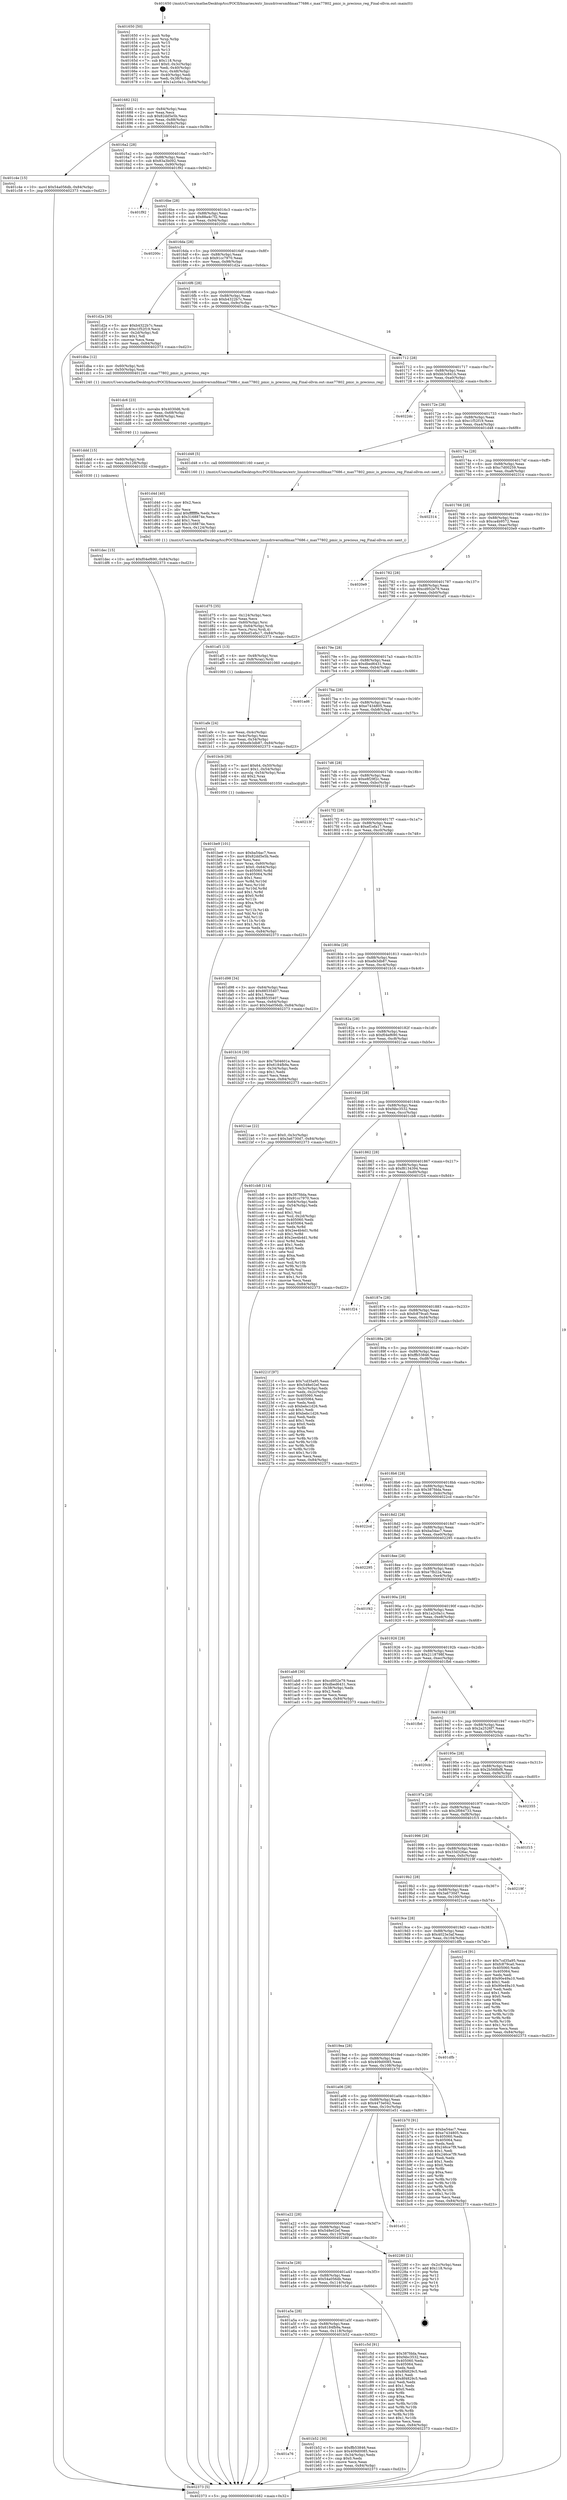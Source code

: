 digraph "0x401650" {
  label = "0x401650 (/mnt/c/Users/mathe/Desktop/tcc/POCII/binaries/extr_linuxdriversmfdmax77686.c_max77802_pmic_is_precious_reg_Final-ollvm.out::main(0))"
  labelloc = "t"
  node[shape=record]

  Entry [label="",width=0.3,height=0.3,shape=circle,fillcolor=black,style=filled]
  "0x401682" [label="{
     0x401682 [32]\l
     | [instrs]\l
     &nbsp;&nbsp;0x401682 \<+6\>: mov -0x84(%rbp),%eax\l
     &nbsp;&nbsp;0x401688 \<+2\>: mov %eax,%ecx\l
     &nbsp;&nbsp;0x40168a \<+6\>: sub $0x82dd5e5b,%ecx\l
     &nbsp;&nbsp;0x401690 \<+6\>: mov %eax,-0x88(%rbp)\l
     &nbsp;&nbsp;0x401696 \<+6\>: mov %ecx,-0x8c(%rbp)\l
     &nbsp;&nbsp;0x40169c \<+6\>: je 0000000000401c4e \<main+0x5fe\>\l
  }"]
  "0x401c4e" [label="{
     0x401c4e [15]\l
     | [instrs]\l
     &nbsp;&nbsp;0x401c4e \<+10\>: movl $0x54a056db,-0x84(%rbp)\l
     &nbsp;&nbsp;0x401c58 \<+5\>: jmp 0000000000402373 \<main+0xd23\>\l
  }"]
  "0x4016a2" [label="{
     0x4016a2 [28]\l
     | [instrs]\l
     &nbsp;&nbsp;0x4016a2 \<+5\>: jmp 00000000004016a7 \<main+0x57\>\l
     &nbsp;&nbsp;0x4016a7 \<+6\>: mov -0x88(%rbp),%eax\l
     &nbsp;&nbsp;0x4016ad \<+5\>: sub $0x83a3b092,%eax\l
     &nbsp;&nbsp;0x4016b2 \<+6\>: mov %eax,-0x90(%rbp)\l
     &nbsp;&nbsp;0x4016b8 \<+6\>: je 0000000000401f92 \<main+0x942\>\l
  }"]
  Exit [label="",width=0.3,height=0.3,shape=circle,fillcolor=black,style=filled,peripheries=2]
  "0x401f92" [label="{
     0x401f92\l
  }", style=dashed]
  "0x4016be" [label="{
     0x4016be [28]\l
     | [instrs]\l
     &nbsp;&nbsp;0x4016be \<+5\>: jmp 00000000004016c3 \<main+0x73\>\l
     &nbsp;&nbsp;0x4016c3 \<+6\>: mov -0x88(%rbp),%eax\l
     &nbsp;&nbsp;0x4016c9 \<+5\>: sub $0x88a4c7f2,%eax\l
     &nbsp;&nbsp;0x4016ce \<+6\>: mov %eax,-0x94(%rbp)\l
     &nbsp;&nbsp;0x4016d4 \<+6\>: je 000000000040200c \<main+0x9bc\>\l
  }"]
  "0x401dec" [label="{
     0x401dec [15]\l
     | [instrs]\l
     &nbsp;&nbsp;0x401dec \<+10\>: movl $0xf04ef690,-0x84(%rbp)\l
     &nbsp;&nbsp;0x401df6 \<+5\>: jmp 0000000000402373 \<main+0xd23\>\l
  }"]
  "0x40200c" [label="{
     0x40200c\l
  }", style=dashed]
  "0x4016da" [label="{
     0x4016da [28]\l
     | [instrs]\l
     &nbsp;&nbsp;0x4016da \<+5\>: jmp 00000000004016df \<main+0x8f\>\l
     &nbsp;&nbsp;0x4016df \<+6\>: mov -0x88(%rbp),%eax\l
     &nbsp;&nbsp;0x4016e5 \<+5\>: sub $0x91cc7970,%eax\l
     &nbsp;&nbsp;0x4016ea \<+6\>: mov %eax,-0x98(%rbp)\l
     &nbsp;&nbsp;0x4016f0 \<+6\>: je 0000000000401d2a \<main+0x6da\>\l
  }"]
  "0x401ddd" [label="{
     0x401ddd [15]\l
     | [instrs]\l
     &nbsp;&nbsp;0x401ddd \<+4\>: mov -0x60(%rbp),%rdi\l
     &nbsp;&nbsp;0x401de1 \<+6\>: mov %eax,-0x128(%rbp)\l
     &nbsp;&nbsp;0x401de7 \<+5\>: call 0000000000401030 \<free@plt\>\l
     | [calls]\l
     &nbsp;&nbsp;0x401030 \{1\} (unknown)\l
  }"]
  "0x401d2a" [label="{
     0x401d2a [30]\l
     | [instrs]\l
     &nbsp;&nbsp;0x401d2a \<+5\>: mov $0xb4322b7c,%eax\l
     &nbsp;&nbsp;0x401d2f \<+5\>: mov $0xc1f52f19,%ecx\l
     &nbsp;&nbsp;0x401d34 \<+3\>: mov -0x2d(%rbp),%dl\l
     &nbsp;&nbsp;0x401d37 \<+3\>: test $0x1,%dl\l
     &nbsp;&nbsp;0x401d3a \<+3\>: cmovne %ecx,%eax\l
     &nbsp;&nbsp;0x401d3d \<+6\>: mov %eax,-0x84(%rbp)\l
     &nbsp;&nbsp;0x401d43 \<+5\>: jmp 0000000000402373 \<main+0xd23\>\l
  }"]
  "0x4016f6" [label="{
     0x4016f6 [28]\l
     | [instrs]\l
     &nbsp;&nbsp;0x4016f6 \<+5\>: jmp 00000000004016fb \<main+0xab\>\l
     &nbsp;&nbsp;0x4016fb \<+6\>: mov -0x88(%rbp),%eax\l
     &nbsp;&nbsp;0x401701 \<+5\>: sub $0xb4322b7c,%eax\l
     &nbsp;&nbsp;0x401706 \<+6\>: mov %eax,-0x9c(%rbp)\l
     &nbsp;&nbsp;0x40170c \<+6\>: je 0000000000401dba \<main+0x76a\>\l
  }"]
  "0x401dc6" [label="{
     0x401dc6 [23]\l
     | [instrs]\l
     &nbsp;&nbsp;0x401dc6 \<+10\>: movabs $0x4030d6,%rdi\l
     &nbsp;&nbsp;0x401dd0 \<+3\>: mov %eax,-0x68(%rbp)\l
     &nbsp;&nbsp;0x401dd3 \<+3\>: mov -0x68(%rbp),%esi\l
     &nbsp;&nbsp;0x401dd6 \<+2\>: mov $0x0,%al\l
     &nbsp;&nbsp;0x401dd8 \<+5\>: call 0000000000401040 \<printf@plt\>\l
     | [calls]\l
     &nbsp;&nbsp;0x401040 \{1\} (unknown)\l
  }"]
  "0x401dba" [label="{
     0x401dba [12]\l
     | [instrs]\l
     &nbsp;&nbsp;0x401dba \<+4\>: mov -0x60(%rbp),%rdi\l
     &nbsp;&nbsp;0x401dbe \<+3\>: mov -0x50(%rbp),%esi\l
     &nbsp;&nbsp;0x401dc1 \<+5\>: call 0000000000401240 \<max77802_pmic_is_precious_reg\>\l
     | [calls]\l
     &nbsp;&nbsp;0x401240 \{1\} (/mnt/c/Users/mathe/Desktop/tcc/POCII/binaries/extr_linuxdriversmfdmax77686.c_max77802_pmic_is_precious_reg_Final-ollvm.out::max77802_pmic_is_precious_reg)\l
  }"]
  "0x401712" [label="{
     0x401712 [28]\l
     | [instrs]\l
     &nbsp;&nbsp;0x401712 \<+5\>: jmp 0000000000401717 \<main+0xc7\>\l
     &nbsp;&nbsp;0x401717 \<+6\>: mov -0x88(%rbp),%eax\l
     &nbsp;&nbsp;0x40171d \<+5\>: sub $0xbb3c841b,%eax\l
     &nbsp;&nbsp;0x401722 \<+6\>: mov %eax,-0xa0(%rbp)\l
     &nbsp;&nbsp;0x401728 \<+6\>: je 00000000004022dc \<main+0xc8c\>\l
  }"]
  "0x401d75" [label="{
     0x401d75 [35]\l
     | [instrs]\l
     &nbsp;&nbsp;0x401d75 \<+6\>: mov -0x124(%rbp),%ecx\l
     &nbsp;&nbsp;0x401d7b \<+3\>: imul %eax,%ecx\l
     &nbsp;&nbsp;0x401d7e \<+4\>: mov -0x60(%rbp),%rsi\l
     &nbsp;&nbsp;0x401d82 \<+4\>: movslq -0x64(%rbp),%rdi\l
     &nbsp;&nbsp;0x401d86 \<+3\>: mov %ecx,(%rsi,%rdi,4)\l
     &nbsp;&nbsp;0x401d89 \<+10\>: movl $0xef1efa17,-0x84(%rbp)\l
     &nbsp;&nbsp;0x401d93 \<+5\>: jmp 0000000000402373 \<main+0xd23\>\l
  }"]
  "0x4022dc" [label="{
     0x4022dc\l
  }", style=dashed]
  "0x40172e" [label="{
     0x40172e [28]\l
     | [instrs]\l
     &nbsp;&nbsp;0x40172e \<+5\>: jmp 0000000000401733 \<main+0xe3\>\l
     &nbsp;&nbsp;0x401733 \<+6\>: mov -0x88(%rbp),%eax\l
     &nbsp;&nbsp;0x401739 \<+5\>: sub $0xc1f52f19,%eax\l
     &nbsp;&nbsp;0x40173e \<+6\>: mov %eax,-0xa4(%rbp)\l
     &nbsp;&nbsp;0x401744 \<+6\>: je 0000000000401d48 \<main+0x6f8\>\l
  }"]
  "0x401d4d" [label="{
     0x401d4d [40]\l
     | [instrs]\l
     &nbsp;&nbsp;0x401d4d \<+5\>: mov $0x2,%ecx\l
     &nbsp;&nbsp;0x401d52 \<+1\>: cltd\l
     &nbsp;&nbsp;0x401d53 \<+2\>: idiv %ecx\l
     &nbsp;&nbsp;0x401d55 \<+6\>: imul $0xfffffffe,%edx,%ecx\l
     &nbsp;&nbsp;0x401d5b \<+6\>: sub $0x3168874e,%ecx\l
     &nbsp;&nbsp;0x401d61 \<+3\>: add $0x1,%ecx\l
     &nbsp;&nbsp;0x401d64 \<+6\>: add $0x3168874e,%ecx\l
     &nbsp;&nbsp;0x401d6a \<+6\>: mov %ecx,-0x124(%rbp)\l
     &nbsp;&nbsp;0x401d70 \<+5\>: call 0000000000401160 \<next_i\>\l
     | [calls]\l
     &nbsp;&nbsp;0x401160 \{1\} (/mnt/c/Users/mathe/Desktop/tcc/POCII/binaries/extr_linuxdriversmfdmax77686.c_max77802_pmic_is_precious_reg_Final-ollvm.out::next_i)\l
  }"]
  "0x401d48" [label="{
     0x401d48 [5]\l
     | [instrs]\l
     &nbsp;&nbsp;0x401d48 \<+5\>: call 0000000000401160 \<next_i\>\l
     | [calls]\l
     &nbsp;&nbsp;0x401160 \{1\} (/mnt/c/Users/mathe/Desktop/tcc/POCII/binaries/extr_linuxdriversmfdmax77686.c_max77802_pmic_is_precious_reg_Final-ollvm.out::next_i)\l
  }"]
  "0x40174a" [label="{
     0x40174a [28]\l
     | [instrs]\l
     &nbsp;&nbsp;0x40174a \<+5\>: jmp 000000000040174f \<main+0xff\>\l
     &nbsp;&nbsp;0x40174f \<+6\>: mov -0x88(%rbp),%eax\l
     &nbsp;&nbsp;0x401755 \<+5\>: sub $0xc7d00259,%eax\l
     &nbsp;&nbsp;0x40175a \<+6\>: mov %eax,-0xa8(%rbp)\l
     &nbsp;&nbsp;0x401760 \<+6\>: je 0000000000402314 \<main+0xcc4\>\l
  }"]
  "0x401be9" [label="{
     0x401be9 [101]\l
     | [instrs]\l
     &nbsp;&nbsp;0x401be9 \<+5\>: mov $0xba54ac7,%ecx\l
     &nbsp;&nbsp;0x401bee \<+5\>: mov $0x82dd5e5b,%edx\l
     &nbsp;&nbsp;0x401bf3 \<+2\>: xor %esi,%esi\l
     &nbsp;&nbsp;0x401bf5 \<+4\>: mov %rax,-0x60(%rbp)\l
     &nbsp;&nbsp;0x401bf9 \<+7\>: movl $0x0,-0x64(%rbp)\l
     &nbsp;&nbsp;0x401c00 \<+8\>: mov 0x405060,%r8d\l
     &nbsp;&nbsp;0x401c08 \<+8\>: mov 0x405064,%r9d\l
     &nbsp;&nbsp;0x401c10 \<+3\>: sub $0x1,%esi\l
     &nbsp;&nbsp;0x401c13 \<+3\>: mov %r8d,%r10d\l
     &nbsp;&nbsp;0x401c16 \<+3\>: add %esi,%r10d\l
     &nbsp;&nbsp;0x401c19 \<+4\>: imul %r10d,%r8d\l
     &nbsp;&nbsp;0x401c1d \<+4\>: and $0x1,%r8d\l
     &nbsp;&nbsp;0x401c21 \<+4\>: cmp $0x0,%r8d\l
     &nbsp;&nbsp;0x401c25 \<+4\>: sete %r11b\l
     &nbsp;&nbsp;0x401c29 \<+4\>: cmp $0xa,%r9d\l
     &nbsp;&nbsp;0x401c2d \<+3\>: setl %bl\l
     &nbsp;&nbsp;0x401c30 \<+3\>: mov %r11b,%r14b\l
     &nbsp;&nbsp;0x401c33 \<+3\>: and %bl,%r14b\l
     &nbsp;&nbsp;0x401c36 \<+3\>: xor %bl,%r11b\l
     &nbsp;&nbsp;0x401c39 \<+3\>: or %r11b,%r14b\l
     &nbsp;&nbsp;0x401c3c \<+4\>: test $0x1,%r14b\l
     &nbsp;&nbsp;0x401c40 \<+3\>: cmovne %edx,%ecx\l
     &nbsp;&nbsp;0x401c43 \<+6\>: mov %ecx,-0x84(%rbp)\l
     &nbsp;&nbsp;0x401c49 \<+5\>: jmp 0000000000402373 \<main+0xd23\>\l
  }"]
  "0x402314" [label="{
     0x402314\l
  }", style=dashed]
  "0x401766" [label="{
     0x401766 [28]\l
     | [instrs]\l
     &nbsp;&nbsp;0x401766 \<+5\>: jmp 000000000040176b \<main+0x11b\>\l
     &nbsp;&nbsp;0x40176b \<+6\>: mov -0x88(%rbp),%eax\l
     &nbsp;&nbsp;0x401771 \<+5\>: sub $0xca4b9572,%eax\l
     &nbsp;&nbsp;0x401776 \<+6\>: mov %eax,-0xac(%rbp)\l
     &nbsp;&nbsp;0x40177c \<+6\>: je 00000000004020e9 \<main+0xa99\>\l
  }"]
  "0x401a76" [label="{
     0x401a76\l
  }", style=dashed]
  "0x4020e9" [label="{
     0x4020e9\l
  }", style=dashed]
  "0x401782" [label="{
     0x401782 [28]\l
     | [instrs]\l
     &nbsp;&nbsp;0x401782 \<+5\>: jmp 0000000000401787 \<main+0x137\>\l
     &nbsp;&nbsp;0x401787 \<+6\>: mov -0x88(%rbp),%eax\l
     &nbsp;&nbsp;0x40178d \<+5\>: sub $0xcd952e79,%eax\l
     &nbsp;&nbsp;0x401792 \<+6\>: mov %eax,-0xb0(%rbp)\l
     &nbsp;&nbsp;0x401798 \<+6\>: je 0000000000401af1 \<main+0x4a1\>\l
  }"]
  "0x401b52" [label="{
     0x401b52 [30]\l
     | [instrs]\l
     &nbsp;&nbsp;0x401b52 \<+5\>: mov $0xffb53846,%eax\l
     &nbsp;&nbsp;0x401b57 \<+5\>: mov $0x409d0085,%ecx\l
     &nbsp;&nbsp;0x401b5c \<+3\>: mov -0x34(%rbp),%edx\l
     &nbsp;&nbsp;0x401b5f \<+3\>: cmp $0x0,%edx\l
     &nbsp;&nbsp;0x401b62 \<+3\>: cmove %ecx,%eax\l
     &nbsp;&nbsp;0x401b65 \<+6\>: mov %eax,-0x84(%rbp)\l
     &nbsp;&nbsp;0x401b6b \<+5\>: jmp 0000000000402373 \<main+0xd23\>\l
  }"]
  "0x401af1" [label="{
     0x401af1 [13]\l
     | [instrs]\l
     &nbsp;&nbsp;0x401af1 \<+4\>: mov -0x48(%rbp),%rax\l
     &nbsp;&nbsp;0x401af5 \<+4\>: mov 0x8(%rax),%rdi\l
     &nbsp;&nbsp;0x401af9 \<+5\>: call 0000000000401060 \<atoi@plt\>\l
     | [calls]\l
     &nbsp;&nbsp;0x401060 \{1\} (unknown)\l
  }"]
  "0x40179e" [label="{
     0x40179e [28]\l
     | [instrs]\l
     &nbsp;&nbsp;0x40179e \<+5\>: jmp 00000000004017a3 \<main+0x153\>\l
     &nbsp;&nbsp;0x4017a3 \<+6\>: mov -0x88(%rbp),%eax\l
     &nbsp;&nbsp;0x4017a9 \<+5\>: sub $0xdbed6431,%eax\l
     &nbsp;&nbsp;0x4017ae \<+6\>: mov %eax,-0xb4(%rbp)\l
     &nbsp;&nbsp;0x4017b4 \<+6\>: je 0000000000401ad6 \<main+0x486\>\l
  }"]
  "0x401a5a" [label="{
     0x401a5a [28]\l
     | [instrs]\l
     &nbsp;&nbsp;0x401a5a \<+5\>: jmp 0000000000401a5f \<main+0x40f\>\l
     &nbsp;&nbsp;0x401a5f \<+6\>: mov -0x88(%rbp),%eax\l
     &nbsp;&nbsp;0x401a65 \<+5\>: sub $0x6184fb9a,%eax\l
     &nbsp;&nbsp;0x401a6a \<+6\>: mov %eax,-0x118(%rbp)\l
     &nbsp;&nbsp;0x401a70 \<+6\>: je 0000000000401b52 \<main+0x502\>\l
  }"]
  "0x401ad6" [label="{
     0x401ad6\l
  }", style=dashed]
  "0x4017ba" [label="{
     0x4017ba [28]\l
     | [instrs]\l
     &nbsp;&nbsp;0x4017ba \<+5\>: jmp 00000000004017bf \<main+0x16f\>\l
     &nbsp;&nbsp;0x4017bf \<+6\>: mov -0x88(%rbp),%eax\l
     &nbsp;&nbsp;0x4017c5 \<+5\>: sub $0xe7434805,%eax\l
     &nbsp;&nbsp;0x4017ca \<+6\>: mov %eax,-0xb8(%rbp)\l
     &nbsp;&nbsp;0x4017d0 \<+6\>: je 0000000000401bcb \<main+0x57b\>\l
  }"]
  "0x401c5d" [label="{
     0x401c5d [91]\l
     | [instrs]\l
     &nbsp;&nbsp;0x401c5d \<+5\>: mov $0x387fdda,%eax\l
     &nbsp;&nbsp;0x401c62 \<+5\>: mov $0xf4bc3532,%ecx\l
     &nbsp;&nbsp;0x401c67 \<+7\>: mov 0x405060,%edx\l
     &nbsp;&nbsp;0x401c6e \<+7\>: mov 0x405064,%esi\l
     &nbsp;&nbsp;0x401c75 \<+2\>: mov %edx,%edi\l
     &nbsp;&nbsp;0x401c77 \<+6\>: sub $0x8f4829c5,%edi\l
     &nbsp;&nbsp;0x401c7d \<+3\>: sub $0x1,%edi\l
     &nbsp;&nbsp;0x401c80 \<+6\>: add $0x8f4829c5,%edi\l
     &nbsp;&nbsp;0x401c86 \<+3\>: imul %edi,%edx\l
     &nbsp;&nbsp;0x401c89 \<+3\>: and $0x1,%edx\l
     &nbsp;&nbsp;0x401c8c \<+3\>: cmp $0x0,%edx\l
     &nbsp;&nbsp;0x401c8f \<+4\>: sete %r8b\l
     &nbsp;&nbsp;0x401c93 \<+3\>: cmp $0xa,%esi\l
     &nbsp;&nbsp;0x401c96 \<+4\>: setl %r9b\l
     &nbsp;&nbsp;0x401c9a \<+3\>: mov %r8b,%r10b\l
     &nbsp;&nbsp;0x401c9d \<+3\>: and %r9b,%r10b\l
     &nbsp;&nbsp;0x401ca0 \<+3\>: xor %r9b,%r8b\l
     &nbsp;&nbsp;0x401ca3 \<+3\>: or %r8b,%r10b\l
     &nbsp;&nbsp;0x401ca6 \<+4\>: test $0x1,%r10b\l
     &nbsp;&nbsp;0x401caa \<+3\>: cmovne %ecx,%eax\l
     &nbsp;&nbsp;0x401cad \<+6\>: mov %eax,-0x84(%rbp)\l
     &nbsp;&nbsp;0x401cb3 \<+5\>: jmp 0000000000402373 \<main+0xd23\>\l
  }"]
  "0x401bcb" [label="{
     0x401bcb [30]\l
     | [instrs]\l
     &nbsp;&nbsp;0x401bcb \<+7\>: movl $0x64,-0x50(%rbp)\l
     &nbsp;&nbsp;0x401bd2 \<+7\>: movl $0x1,-0x54(%rbp)\l
     &nbsp;&nbsp;0x401bd9 \<+4\>: movslq -0x54(%rbp),%rax\l
     &nbsp;&nbsp;0x401bdd \<+4\>: shl $0x2,%rax\l
     &nbsp;&nbsp;0x401be1 \<+3\>: mov %rax,%rdi\l
     &nbsp;&nbsp;0x401be4 \<+5\>: call 0000000000401050 \<malloc@plt\>\l
     | [calls]\l
     &nbsp;&nbsp;0x401050 \{1\} (unknown)\l
  }"]
  "0x4017d6" [label="{
     0x4017d6 [28]\l
     | [instrs]\l
     &nbsp;&nbsp;0x4017d6 \<+5\>: jmp 00000000004017db \<main+0x18b\>\l
     &nbsp;&nbsp;0x4017db \<+6\>: mov -0x88(%rbp),%eax\l
     &nbsp;&nbsp;0x4017e1 \<+5\>: sub $0xe8f29f2c,%eax\l
     &nbsp;&nbsp;0x4017e6 \<+6\>: mov %eax,-0xbc(%rbp)\l
     &nbsp;&nbsp;0x4017ec \<+6\>: je 000000000040213f \<main+0xaef\>\l
  }"]
  "0x401a3e" [label="{
     0x401a3e [28]\l
     | [instrs]\l
     &nbsp;&nbsp;0x401a3e \<+5\>: jmp 0000000000401a43 \<main+0x3f3\>\l
     &nbsp;&nbsp;0x401a43 \<+6\>: mov -0x88(%rbp),%eax\l
     &nbsp;&nbsp;0x401a49 \<+5\>: sub $0x54a056db,%eax\l
     &nbsp;&nbsp;0x401a4e \<+6\>: mov %eax,-0x114(%rbp)\l
     &nbsp;&nbsp;0x401a54 \<+6\>: je 0000000000401c5d \<main+0x60d\>\l
  }"]
  "0x40213f" [label="{
     0x40213f\l
  }", style=dashed]
  "0x4017f2" [label="{
     0x4017f2 [28]\l
     | [instrs]\l
     &nbsp;&nbsp;0x4017f2 \<+5\>: jmp 00000000004017f7 \<main+0x1a7\>\l
     &nbsp;&nbsp;0x4017f7 \<+6\>: mov -0x88(%rbp),%eax\l
     &nbsp;&nbsp;0x4017fd \<+5\>: sub $0xef1efa17,%eax\l
     &nbsp;&nbsp;0x401802 \<+6\>: mov %eax,-0xc0(%rbp)\l
     &nbsp;&nbsp;0x401808 \<+6\>: je 0000000000401d98 \<main+0x748\>\l
  }"]
  "0x402280" [label="{
     0x402280 [21]\l
     | [instrs]\l
     &nbsp;&nbsp;0x402280 \<+3\>: mov -0x2c(%rbp),%eax\l
     &nbsp;&nbsp;0x402283 \<+7\>: add $0x118,%rsp\l
     &nbsp;&nbsp;0x40228a \<+1\>: pop %rbx\l
     &nbsp;&nbsp;0x40228b \<+2\>: pop %r12\l
     &nbsp;&nbsp;0x40228d \<+2\>: pop %r13\l
     &nbsp;&nbsp;0x40228f \<+2\>: pop %r14\l
     &nbsp;&nbsp;0x402291 \<+2\>: pop %r15\l
     &nbsp;&nbsp;0x402293 \<+1\>: pop %rbp\l
     &nbsp;&nbsp;0x402294 \<+1\>: ret\l
  }"]
  "0x401d98" [label="{
     0x401d98 [34]\l
     | [instrs]\l
     &nbsp;&nbsp;0x401d98 \<+3\>: mov -0x64(%rbp),%eax\l
     &nbsp;&nbsp;0x401d9b \<+5\>: add $0x88535407,%eax\l
     &nbsp;&nbsp;0x401da0 \<+3\>: add $0x1,%eax\l
     &nbsp;&nbsp;0x401da3 \<+5\>: sub $0x88535407,%eax\l
     &nbsp;&nbsp;0x401da8 \<+3\>: mov %eax,-0x64(%rbp)\l
     &nbsp;&nbsp;0x401dab \<+10\>: movl $0x54a056db,-0x84(%rbp)\l
     &nbsp;&nbsp;0x401db5 \<+5\>: jmp 0000000000402373 \<main+0xd23\>\l
  }"]
  "0x40180e" [label="{
     0x40180e [28]\l
     | [instrs]\l
     &nbsp;&nbsp;0x40180e \<+5\>: jmp 0000000000401813 \<main+0x1c3\>\l
     &nbsp;&nbsp;0x401813 \<+6\>: mov -0x88(%rbp),%eax\l
     &nbsp;&nbsp;0x401819 \<+5\>: sub $0xefe3db87,%eax\l
     &nbsp;&nbsp;0x40181e \<+6\>: mov %eax,-0xc4(%rbp)\l
     &nbsp;&nbsp;0x401824 \<+6\>: je 0000000000401b16 \<main+0x4c6\>\l
  }"]
  "0x401a22" [label="{
     0x401a22 [28]\l
     | [instrs]\l
     &nbsp;&nbsp;0x401a22 \<+5\>: jmp 0000000000401a27 \<main+0x3d7\>\l
     &nbsp;&nbsp;0x401a27 \<+6\>: mov -0x88(%rbp),%eax\l
     &nbsp;&nbsp;0x401a2d \<+5\>: sub $0x548e02ef,%eax\l
     &nbsp;&nbsp;0x401a32 \<+6\>: mov %eax,-0x110(%rbp)\l
     &nbsp;&nbsp;0x401a38 \<+6\>: je 0000000000402280 \<main+0xc30\>\l
  }"]
  "0x401b16" [label="{
     0x401b16 [30]\l
     | [instrs]\l
     &nbsp;&nbsp;0x401b16 \<+5\>: mov $0x7b04601e,%eax\l
     &nbsp;&nbsp;0x401b1b \<+5\>: mov $0x6184fb9a,%ecx\l
     &nbsp;&nbsp;0x401b20 \<+3\>: mov -0x34(%rbp),%edx\l
     &nbsp;&nbsp;0x401b23 \<+3\>: cmp $0x1,%edx\l
     &nbsp;&nbsp;0x401b26 \<+3\>: cmovl %ecx,%eax\l
     &nbsp;&nbsp;0x401b29 \<+6\>: mov %eax,-0x84(%rbp)\l
     &nbsp;&nbsp;0x401b2f \<+5\>: jmp 0000000000402373 \<main+0xd23\>\l
  }"]
  "0x40182a" [label="{
     0x40182a [28]\l
     | [instrs]\l
     &nbsp;&nbsp;0x40182a \<+5\>: jmp 000000000040182f \<main+0x1df\>\l
     &nbsp;&nbsp;0x40182f \<+6\>: mov -0x88(%rbp),%eax\l
     &nbsp;&nbsp;0x401835 \<+5\>: sub $0xf04ef690,%eax\l
     &nbsp;&nbsp;0x40183a \<+6\>: mov %eax,-0xc8(%rbp)\l
     &nbsp;&nbsp;0x401840 \<+6\>: je 00000000004021ae \<main+0xb5e\>\l
  }"]
  "0x401e51" [label="{
     0x401e51\l
  }", style=dashed]
  "0x4021ae" [label="{
     0x4021ae [22]\l
     | [instrs]\l
     &nbsp;&nbsp;0x4021ae \<+7\>: movl $0x0,-0x3c(%rbp)\l
     &nbsp;&nbsp;0x4021b5 \<+10\>: movl $0x3a6730d7,-0x84(%rbp)\l
     &nbsp;&nbsp;0x4021bf \<+5\>: jmp 0000000000402373 \<main+0xd23\>\l
  }"]
  "0x401846" [label="{
     0x401846 [28]\l
     | [instrs]\l
     &nbsp;&nbsp;0x401846 \<+5\>: jmp 000000000040184b \<main+0x1fb\>\l
     &nbsp;&nbsp;0x40184b \<+6\>: mov -0x88(%rbp),%eax\l
     &nbsp;&nbsp;0x401851 \<+5\>: sub $0xf4bc3532,%eax\l
     &nbsp;&nbsp;0x401856 \<+6\>: mov %eax,-0xcc(%rbp)\l
     &nbsp;&nbsp;0x40185c \<+6\>: je 0000000000401cb8 \<main+0x668\>\l
  }"]
  "0x401a06" [label="{
     0x401a06 [28]\l
     | [instrs]\l
     &nbsp;&nbsp;0x401a06 \<+5\>: jmp 0000000000401a0b \<main+0x3bb\>\l
     &nbsp;&nbsp;0x401a0b \<+6\>: mov -0x88(%rbp),%eax\l
     &nbsp;&nbsp;0x401a11 \<+5\>: sub $0x4473e042,%eax\l
     &nbsp;&nbsp;0x401a16 \<+6\>: mov %eax,-0x10c(%rbp)\l
     &nbsp;&nbsp;0x401a1c \<+6\>: je 0000000000401e51 \<main+0x801\>\l
  }"]
  "0x401cb8" [label="{
     0x401cb8 [114]\l
     | [instrs]\l
     &nbsp;&nbsp;0x401cb8 \<+5\>: mov $0x387fdda,%eax\l
     &nbsp;&nbsp;0x401cbd \<+5\>: mov $0x91cc7970,%ecx\l
     &nbsp;&nbsp;0x401cc2 \<+3\>: mov -0x64(%rbp),%edx\l
     &nbsp;&nbsp;0x401cc5 \<+3\>: cmp -0x54(%rbp),%edx\l
     &nbsp;&nbsp;0x401cc8 \<+4\>: setl %sil\l
     &nbsp;&nbsp;0x401ccc \<+4\>: and $0x1,%sil\l
     &nbsp;&nbsp;0x401cd0 \<+4\>: mov %sil,-0x2d(%rbp)\l
     &nbsp;&nbsp;0x401cd4 \<+7\>: mov 0x405060,%edx\l
     &nbsp;&nbsp;0x401cdb \<+7\>: mov 0x405064,%edi\l
     &nbsp;&nbsp;0x401ce2 \<+3\>: mov %edx,%r8d\l
     &nbsp;&nbsp;0x401ce5 \<+7\>: sub $0x2ee4b4d1,%r8d\l
     &nbsp;&nbsp;0x401cec \<+4\>: sub $0x1,%r8d\l
     &nbsp;&nbsp;0x401cf0 \<+7\>: add $0x2ee4b4d1,%r8d\l
     &nbsp;&nbsp;0x401cf7 \<+4\>: imul %r8d,%edx\l
     &nbsp;&nbsp;0x401cfb \<+3\>: and $0x1,%edx\l
     &nbsp;&nbsp;0x401cfe \<+3\>: cmp $0x0,%edx\l
     &nbsp;&nbsp;0x401d01 \<+4\>: sete %sil\l
     &nbsp;&nbsp;0x401d05 \<+3\>: cmp $0xa,%edi\l
     &nbsp;&nbsp;0x401d08 \<+4\>: setl %r9b\l
     &nbsp;&nbsp;0x401d0c \<+3\>: mov %sil,%r10b\l
     &nbsp;&nbsp;0x401d0f \<+3\>: and %r9b,%r10b\l
     &nbsp;&nbsp;0x401d12 \<+3\>: xor %r9b,%sil\l
     &nbsp;&nbsp;0x401d15 \<+3\>: or %sil,%r10b\l
     &nbsp;&nbsp;0x401d18 \<+4\>: test $0x1,%r10b\l
     &nbsp;&nbsp;0x401d1c \<+3\>: cmovne %ecx,%eax\l
     &nbsp;&nbsp;0x401d1f \<+6\>: mov %eax,-0x84(%rbp)\l
     &nbsp;&nbsp;0x401d25 \<+5\>: jmp 0000000000402373 \<main+0xd23\>\l
  }"]
  "0x401862" [label="{
     0x401862 [28]\l
     | [instrs]\l
     &nbsp;&nbsp;0x401862 \<+5\>: jmp 0000000000401867 \<main+0x217\>\l
     &nbsp;&nbsp;0x401867 \<+6\>: mov -0x88(%rbp),%eax\l
     &nbsp;&nbsp;0x40186d \<+5\>: sub $0xf8134394,%eax\l
     &nbsp;&nbsp;0x401872 \<+6\>: mov %eax,-0xd0(%rbp)\l
     &nbsp;&nbsp;0x401878 \<+6\>: je 0000000000401f24 \<main+0x8d4\>\l
  }"]
  "0x401b70" [label="{
     0x401b70 [91]\l
     | [instrs]\l
     &nbsp;&nbsp;0x401b70 \<+5\>: mov $0xba54ac7,%eax\l
     &nbsp;&nbsp;0x401b75 \<+5\>: mov $0xe7434805,%ecx\l
     &nbsp;&nbsp;0x401b7a \<+7\>: mov 0x405060,%edx\l
     &nbsp;&nbsp;0x401b81 \<+7\>: mov 0x405064,%esi\l
     &nbsp;&nbsp;0x401b88 \<+2\>: mov %edx,%edi\l
     &nbsp;&nbsp;0x401b8a \<+6\>: sub $0x246ce7f9,%edi\l
     &nbsp;&nbsp;0x401b90 \<+3\>: sub $0x1,%edi\l
     &nbsp;&nbsp;0x401b93 \<+6\>: add $0x246ce7f9,%edi\l
     &nbsp;&nbsp;0x401b99 \<+3\>: imul %edi,%edx\l
     &nbsp;&nbsp;0x401b9c \<+3\>: and $0x1,%edx\l
     &nbsp;&nbsp;0x401b9f \<+3\>: cmp $0x0,%edx\l
     &nbsp;&nbsp;0x401ba2 \<+4\>: sete %r8b\l
     &nbsp;&nbsp;0x401ba6 \<+3\>: cmp $0xa,%esi\l
     &nbsp;&nbsp;0x401ba9 \<+4\>: setl %r9b\l
     &nbsp;&nbsp;0x401bad \<+3\>: mov %r8b,%r10b\l
     &nbsp;&nbsp;0x401bb0 \<+3\>: and %r9b,%r10b\l
     &nbsp;&nbsp;0x401bb3 \<+3\>: xor %r9b,%r8b\l
     &nbsp;&nbsp;0x401bb6 \<+3\>: or %r8b,%r10b\l
     &nbsp;&nbsp;0x401bb9 \<+4\>: test $0x1,%r10b\l
     &nbsp;&nbsp;0x401bbd \<+3\>: cmovne %ecx,%eax\l
     &nbsp;&nbsp;0x401bc0 \<+6\>: mov %eax,-0x84(%rbp)\l
     &nbsp;&nbsp;0x401bc6 \<+5\>: jmp 0000000000402373 \<main+0xd23\>\l
  }"]
  "0x401f24" [label="{
     0x401f24\l
  }", style=dashed]
  "0x40187e" [label="{
     0x40187e [28]\l
     | [instrs]\l
     &nbsp;&nbsp;0x40187e \<+5\>: jmp 0000000000401883 \<main+0x233\>\l
     &nbsp;&nbsp;0x401883 \<+6\>: mov -0x88(%rbp),%eax\l
     &nbsp;&nbsp;0x401889 \<+5\>: sub $0xfc879ca0,%eax\l
     &nbsp;&nbsp;0x40188e \<+6\>: mov %eax,-0xd4(%rbp)\l
     &nbsp;&nbsp;0x401894 \<+6\>: je 000000000040221f \<main+0xbcf\>\l
  }"]
  "0x4019ea" [label="{
     0x4019ea [28]\l
     | [instrs]\l
     &nbsp;&nbsp;0x4019ea \<+5\>: jmp 00000000004019ef \<main+0x39f\>\l
     &nbsp;&nbsp;0x4019ef \<+6\>: mov -0x88(%rbp),%eax\l
     &nbsp;&nbsp;0x4019f5 \<+5\>: sub $0x409d0085,%eax\l
     &nbsp;&nbsp;0x4019fa \<+6\>: mov %eax,-0x108(%rbp)\l
     &nbsp;&nbsp;0x401a00 \<+6\>: je 0000000000401b70 \<main+0x520\>\l
  }"]
  "0x40221f" [label="{
     0x40221f [97]\l
     | [instrs]\l
     &nbsp;&nbsp;0x40221f \<+5\>: mov $0x7cd35a95,%eax\l
     &nbsp;&nbsp;0x402224 \<+5\>: mov $0x548e02ef,%ecx\l
     &nbsp;&nbsp;0x402229 \<+3\>: mov -0x3c(%rbp),%edx\l
     &nbsp;&nbsp;0x40222c \<+3\>: mov %edx,-0x2c(%rbp)\l
     &nbsp;&nbsp;0x40222f \<+7\>: mov 0x405060,%edx\l
     &nbsp;&nbsp;0x402236 \<+7\>: mov 0x405064,%esi\l
     &nbsp;&nbsp;0x40223d \<+2\>: mov %edx,%edi\l
     &nbsp;&nbsp;0x40223f \<+6\>: sub $0xbebc1d26,%edi\l
     &nbsp;&nbsp;0x402245 \<+3\>: sub $0x1,%edi\l
     &nbsp;&nbsp;0x402248 \<+6\>: add $0xbebc1d26,%edi\l
     &nbsp;&nbsp;0x40224e \<+3\>: imul %edi,%edx\l
     &nbsp;&nbsp;0x402251 \<+3\>: and $0x1,%edx\l
     &nbsp;&nbsp;0x402254 \<+3\>: cmp $0x0,%edx\l
     &nbsp;&nbsp;0x402257 \<+4\>: sete %r8b\l
     &nbsp;&nbsp;0x40225b \<+3\>: cmp $0xa,%esi\l
     &nbsp;&nbsp;0x40225e \<+4\>: setl %r9b\l
     &nbsp;&nbsp;0x402262 \<+3\>: mov %r8b,%r10b\l
     &nbsp;&nbsp;0x402265 \<+3\>: and %r9b,%r10b\l
     &nbsp;&nbsp;0x402268 \<+3\>: xor %r9b,%r8b\l
     &nbsp;&nbsp;0x40226b \<+3\>: or %r8b,%r10b\l
     &nbsp;&nbsp;0x40226e \<+4\>: test $0x1,%r10b\l
     &nbsp;&nbsp;0x402272 \<+3\>: cmovne %ecx,%eax\l
     &nbsp;&nbsp;0x402275 \<+6\>: mov %eax,-0x84(%rbp)\l
     &nbsp;&nbsp;0x40227b \<+5\>: jmp 0000000000402373 \<main+0xd23\>\l
  }"]
  "0x40189a" [label="{
     0x40189a [28]\l
     | [instrs]\l
     &nbsp;&nbsp;0x40189a \<+5\>: jmp 000000000040189f \<main+0x24f\>\l
     &nbsp;&nbsp;0x40189f \<+6\>: mov -0x88(%rbp),%eax\l
     &nbsp;&nbsp;0x4018a5 \<+5\>: sub $0xffb53846,%eax\l
     &nbsp;&nbsp;0x4018aa \<+6\>: mov %eax,-0xd8(%rbp)\l
     &nbsp;&nbsp;0x4018b0 \<+6\>: je 00000000004020da \<main+0xa8a\>\l
  }"]
  "0x401dfb" [label="{
     0x401dfb\l
  }", style=dashed]
  "0x4020da" [label="{
     0x4020da\l
  }", style=dashed]
  "0x4018b6" [label="{
     0x4018b6 [28]\l
     | [instrs]\l
     &nbsp;&nbsp;0x4018b6 \<+5\>: jmp 00000000004018bb \<main+0x26b\>\l
     &nbsp;&nbsp;0x4018bb \<+6\>: mov -0x88(%rbp),%eax\l
     &nbsp;&nbsp;0x4018c1 \<+5\>: sub $0x387fdda,%eax\l
     &nbsp;&nbsp;0x4018c6 \<+6\>: mov %eax,-0xdc(%rbp)\l
     &nbsp;&nbsp;0x4018cc \<+6\>: je 00000000004022cd \<main+0xc7d\>\l
  }"]
  "0x4019ce" [label="{
     0x4019ce [28]\l
     | [instrs]\l
     &nbsp;&nbsp;0x4019ce \<+5\>: jmp 00000000004019d3 \<main+0x383\>\l
     &nbsp;&nbsp;0x4019d3 \<+6\>: mov -0x88(%rbp),%eax\l
     &nbsp;&nbsp;0x4019d9 \<+5\>: sub $0x4023e3af,%eax\l
     &nbsp;&nbsp;0x4019de \<+6\>: mov %eax,-0x104(%rbp)\l
     &nbsp;&nbsp;0x4019e4 \<+6\>: je 0000000000401dfb \<main+0x7ab\>\l
  }"]
  "0x4022cd" [label="{
     0x4022cd\l
  }", style=dashed]
  "0x4018d2" [label="{
     0x4018d2 [28]\l
     | [instrs]\l
     &nbsp;&nbsp;0x4018d2 \<+5\>: jmp 00000000004018d7 \<main+0x287\>\l
     &nbsp;&nbsp;0x4018d7 \<+6\>: mov -0x88(%rbp),%eax\l
     &nbsp;&nbsp;0x4018dd \<+5\>: sub $0xba54ac7,%eax\l
     &nbsp;&nbsp;0x4018e2 \<+6\>: mov %eax,-0xe0(%rbp)\l
     &nbsp;&nbsp;0x4018e8 \<+6\>: je 0000000000402295 \<main+0xc45\>\l
  }"]
  "0x4021c4" [label="{
     0x4021c4 [91]\l
     | [instrs]\l
     &nbsp;&nbsp;0x4021c4 \<+5\>: mov $0x7cd35a95,%eax\l
     &nbsp;&nbsp;0x4021c9 \<+5\>: mov $0xfc879ca0,%ecx\l
     &nbsp;&nbsp;0x4021ce \<+7\>: mov 0x405060,%edx\l
     &nbsp;&nbsp;0x4021d5 \<+7\>: mov 0x405064,%esi\l
     &nbsp;&nbsp;0x4021dc \<+2\>: mov %edx,%edi\l
     &nbsp;&nbsp;0x4021de \<+6\>: add $0x90e49a10,%edi\l
     &nbsp;&nbsp;0x4021e4 \<+3\>: sub $0x1,%edi\l
     &nbsp;&nbsp;0x4021e7 \<+6\>: sub $0x90e49a10,%edi\l
     &nbsp;&nbsp;0x4021ed \<+3\>: imul %edi,%edx\l
     &nbsp;&nbsp;0x4021f0 \<+3\>: and $0x1,%edx\l
     &nbsp;&nbsp;0x4021f3 \<+3\>: cmp $0x0,%edx\l
     &nbsp;&nbsp;0x4021f6 \<+4\>: sete %r8b\l
     &nbsp;&nbsp;0x4021fa \<+3\>: cmp $0xa,%esi\l
     &nbsp;&nbsp;0x4021fd \<+4\>: setl %r9b\l
     &nbsp;&nbsp;0x402201 \<+3\>: mov %r8b,%r10b\l
     &nbsp;&nbsp;0x402204 \<+3\>: and %r9b,%r10b\l
     &nbsp;&nbsp;0x402207 \<+3\>: xor %r9b,%r8b\l
     &nbsp;&nbsp;0x40220a \<+3\>: or %r8b,%r10b\l
     &nbsp;&nbsp;0x40220d \<+4\>: test $0x1,%r10b\l
     &nbsp;&nbsp;0x402211 \<+3\>: cmovne %ecx,%eax\l
     &nbsp;&nbsp;0x402214 \<+6\>: mov %eax,-0x84(%rbp)\l
     &nbsp;&nbsp;0x40221a \<+5\>: jmp 0000000000402373 \<main+0xd23\>\l
  }"]
  "0x402295" [label="{
     0x402295\l
  }", style=dashed]
  "0x4018ee" [label="{
     0x4018ee [28]\l
     | [instrs]\l
     &nbsp;&nbsp;0x4018ee \<+5\>: jmp 00000000004018f3 \<main+0x2a3\>\l
     &nbsp;&nbsp;0x4018f3 \<+6\>: mov -0x88(%rbp),%eax\l
     &nbsp;&nbsp;0x4018f9 \<+5\>: sub $0xe7fb22a,%eax\l
     &nbsp;&nbsp;0x4018fe \<+6\>: mov %eax,-0xe4(%rbp)\l
     &nbsp;&nbsp;0x401904 \<+6\>: je 0000000000401f42 \<main+0x8f2\>\l
  }"]
  "0x4019b2" [label="{
     0x4019b2 [28]\l
     | [instrs]\l
     &nbsp;&nbsp;0x4019b2 \<+5\>: jmp 00000000004019b7 \<main+0x367\>\l
     &nbsp;&nbsp;0x4019b7 \<+6\>: mov -0x88(%rbp),%eax\l
     &nbsp;&nbsp;0x4019bd \<+5\>: sub $0x3a6730d7,%eax\l
     &nbsp;&nbsp;0x4019c2 \<+6\>: mov %eax,-0x100(%rbp)\l
     &nbsp;&nbsp;0x4019c8 \<+6\>: je 00000000004021c4 \<main+0xb74\>\l
  }"]
  "0x401f42" [label="{
     0x401f42\l
  }", style=dashed]
  "0x40190a" [label="{
     0x40190a [28]\l
     | [instrs]\l
     &nbsp;&nbsp;0x40190a \<+5\>: jmp 000000000040190f \<main+0x2bf\>\l
     &nbsp;&nbsp;0x40190f \<+6\>: mov -0x88(%rbp),%eax\l
     &nbsp;&nbsp;0x401915 \<+5\>: sub $0x1a2c0a1c,%eax\l
     &nbsp;&nbsp;0x40191a \<+6\>: mov %eax,-0xe8(%rbp)\l
     &nbsp;&nbsp;0x401920 \<+6\>: je 0000000000401ab8 \<main+0x468\>\l
  }"]
  "0x40219f" [label="{
     0x40219f\l
  }", style=dashed]
  "0x401ab8" [label="{
     0x401ab8 [30]\l
     | [instrs]\l
     &nbsp;&nbsp;0x401ab8 \<+5\>: mov $0xcd952e79,%eax\l
     &nbsp;&nbsp;0x401abd \<+5\>: mov $0xdbed6431,%ecx\l
     &nbsp;&nbsp;0x401ac2 \<+3\>: mov -0x38(%rbp),%edx\l
     &nbsp;&nbsp;0x401ac5 \<+3\>: cmp $0x2,%edx\l
     &nbsp;&nbsp;0x401ac8 \<+3\>: cmovne %ecx,%eax\l
     &nbsp;&nbsp;0x401acb \<+6\>: mov %eax,-0x84(%rbp)\l
     &nbsp;&nbsp;0x401ad1 \<+5\>: jmp 0000000000402373 \<main+0xd23\>\l
  }"]
  "0x401926" [label="{
     0x401926 [28]\l
     | [instrs]\l
     &nbsp;&nbsp;0x401926 \<+5\>: jmp 000000000040192b \<main+0x2db\>\l
     &nbsp;&nbsp;0x40192b \<+6\>: mov -0x88(%rbp),%eax\l
     &nbsp;&nbsp;0x401931 \<+5\>: sub $0x2118798f,%eax\l
     &nbsp;&nbsp;0x401936 \<+6\>: mov %eax,-0xec(%rbp)\l
     &nbsp;&nbsp;0x40193c \<+6\>: je 0000000000401fb6 \<main+0x966\>\l
  }"]
  "0x402373" [label="{
     0x402373 [5]\l
     | [instrs]\l
     &nbsp;&nbsp;0x402373 \<+5\>: jmp 0000000000401682 \<main+0x32\>\l
  }"]
  "0x401650" [label="{
     0x401650 [50]\l
     | [instrs]\l
     &nbsp;&nbsp;0x401650 \<+1\>: push %rbp\l
     &nbsp;&nbsp;0x401651 \<+3\>: mov %rsp,%rbp\l
     &nbsp;&nbsp;0x401654 \<+2\>: push %r15\l
     &nbsp;&nbsp;0x401656 \<+2\>: push %r14\l
     &nbsp;&nbsp;0x401658 \<+2\>: push %r13\l
     &nbsp;&nbsp;0x40165a \<+2\>: push %r12\l
     &nbsp;&nbsp;0x40165c \<+1\>: push %rbx\l
     &nbsp;&nbsp;0x40165d \<+7\>: sub $0x118,%rsp\l
     &nbsp;&nbsp;0x401664 \<+7\>: movl $0x0,-0x3c(%rbp)\l
     &nbsp;&nbsp;0x40166b \<+3\>: mov %edi,-0x40(%rbp)\l
     &nbsp;&nbsp;0x40166e \<+4\>: mov %rsi,-0x48(%rbp)\l
     &nbsp;&nbsp;0x401672 \<+3\>: mov -0x40(%rbp),%edi\l
     &nbsp;&nbsp;0x401675 \<+3\>: mov %edi,-0x38(%rbp)\l
     &nbsp;&nbsp;0x401678 \<+10\>: movl $0x1a2c0a1c,-0x84(%rbp)\l
  }"]
  "0x401afe" [label="{
     0x401afe [24]\l
     | [instrs]\l
     &nbsp;&nbsp;0x401afe \<+3\>: mov %eax,-0x4c(%rbp)\l
     &nbsp;&nbsp;0x401b01 \<+3\>: mov -0x4c(%rbp),%eax\l
     &nbsp;&nbsp;0x401b04 \<+3\>: mov %eax,-0x34(%rbp)\l
     &nbsp;&nbsp;0x401b07 \<+10\>: movl $0xefe3db87,-0x84(%rbp)\l
     &nbsp;&nbsp;0x401b11 \<+5\>: jmp 0000000000402373 \<main+0xd23\>\l
  }"]
  "0x401996" [label="{
     0x401996 [28]\l
     | [instrs]\l
     &nbsp;&nbsp;0x401996 \<+5\>: jmp 000000000040199b \<main+0x34b\>\l
     &nbsp;&nbsp;0x40199b \<+6\>: mov -0x88(%rbp),%eax\l
     &nbsp;&nbsp;0x4019a1 \<+5\>: sub $0x33d326ac,%eax\l
     &nbsp;&nbsp;0x4019a6 \<+6\>: mov %eax,-0xfc(%rbp)\l
     &nbsp;&nbsp;0x4019ac \<+6\>: je 000000000040219f \<main+0xb4f\>\l
  }"]
  "0x401fb6" [label="{
     0x401fb6\l
  }", style=dashed]
  "0x401942" [label="{
     0x401942 [28]\l
     | [instrs]\l
     &nbsp;&nbsp;0x401942 \<+5\>: jmp 0000000000401947 \<main+0x2f7\>\l
     &nbsp;&nbsp;0x401947 \<+6\>: mov -0x88(%rbp),%eax\l
     &nbsp;&nbsp;0x40194d \<+5\>: sub $0x2a2526f7,%eax\l
     &nbsp;&nbsp;0x401952 \<+6\>: mov %eax,-0xf0(%rbp)\l
     &nbsp;&nbsp;0x401958 \<+6\>: je 00000000004020cb \<main+0xa7b\>\l
  }"]
  "0x401f15" [label="{
     0x401f15\l
  }", style=dashed]
  "0x4020cb" [label="{
     0x4020cb\l
  }", style=dashed]
  "0x40195e" [label="{
     0x40195e [28]\l
     | [instrs]\l
     &nbsp;&nbsp;0x40195e \<+5\>: jmp 0000000000401963 \<main+0x313\>\l
     &nbsp;&nbsp;0x401963 \<+6\>: mov -0x88(%rbp),%eax\l
     &nbsp;&nbsp;0x401969 \<+5\>: sub $0x2b568bf8,%eax\l
     &nbsp;&nbsp;0x40196e \<+6\>: mov %eax,-0xf4(%rbp)\l
     &nbsp;&nbsp;0x401974 \<+6\>: je 0000000000402355 \<main+0xd05\>\l
  }"]
  "0x40197a" [label="{
     0x40197a [28]\l
     | [instrs]\l
     &nbsp;&nbsp;0x40197a \<+5\>: jmp 000000000040197f \<main+0x32f\>\l
     &nbsp;&nbsp;0x40197f \<+6\>: mov -0x88(%rbp),%eax\l
     &nbsp;&nbsp;0x401985 \<+5\>: sub $0x2f084733,%eax\l
     &nbsp;&nbsp;0x40198a \<+6\>: mov %eax,-0xf8(%rbp)\l
     &nbsp;&nbsp;0x401990 \<+6\>: je 0000000000401f15 \<main+0x8c5\>\l
  }"]
  "0x402355" [label="{
     0x402355\l
  }", style=dashed]
  Entry -> "0x401650" [label=" 1"]
  "0x401682" -> "0x401c4e" [label=" 1"]
  "0x401682" -> "0x4016a2" [label=" 19"]
  "0x402280" -> Exit [label=" 1"]
  "0x4016a2" -> "0x401f92" [label=" 0"]
  "0x4016a2" -> "0x4016be" [label=" 19"]
  "0x40221f" -> "0x402373" [label=" 1"]
  "0x4016be" -> "0x40200c" [label=" 0"]
  "0x4016be" -> "0x4016da" [label=" 19"]
  "0x4021c4" -> "0x402373" [label=" 1"]
  "0x4016da" -> "0x401d2a" [label=" 2"]
  "0x4016da" -> "0x4016f6" [label=" 17"]
  "0x4021ae" -> "0x402373" [label=" 1"]
  "0x4016f6" -> "0x401dba" [label=" 1"]
  "0x4016f6" -> "0x401712" [label=" 16"]
  "0x401dec" -> "0x402373" [label=" 1"]
  "0x401712" -> "0x4022dc" [label=" 0"]
  "0x401712" -> "0x40172e" [label=" 16"]
  "0x401ddd" -> "0x401dec" [label=" 1"]
  "0x40172e" -> "0x401d48" [label=" 1"]
  "0x40172e" -> "0x40174a" [label=" 15"]
  "0x401dc6" -> "0x401ddd" [label=" 1"]
  "0x40174a" -> "0x402314" [label=" 0"]
  "0x40174a" -> "0x401766" [label=" 15"]
  "0x401dba" -> "0x401dc6" [label=" 1"]
  "0x401766" -> "0x4020e9" [label=" 0"]
  "0x401766" -> "0x401782" [label=" 15"]
  "0x401d98" -> "0x402373" [label=" 1"]
  "0x401782" -> "0x401af1" [label=" 1"]
  "0x401782" -> "0x40179e" [label=" 14"]
  "0x401d75" -> "0x402373" [label=" 1"]
  "0x40179e" -> "0x401ad6" [label=" 0"]
  "0x40179e" -> "0x4017ba" [label=" 14"]
  "0x401d48" -> "0x401d4d" [label=" 1"]
  "0x4017ba" -> "0x401bcb" [label=" 1"]
  "0x4017ba" -> "0x4017d6" [label=" 13"]
  "0x401d2a" -> "0x402373" [label=" 2"]
  "0x4017d6" -> "0x40213f" [label=" 0"]
  "0x4017d6" -> "0x4017f2" [label=" 13"]
  "0x401c5d" -> "0x402373" [label=" 2"]
  "0x4017f2" -> "0x401d98" [label=" 1"]
  "0x4017f2" -> "0x40180e" [label=" 12"]
  "0x401c4e" -> "0x402373" [label=" 1"]
  "0x40180e" -> "0x401b16" [label=" 1"]
  "0x40180e" -> "0x40182a" [label=" 11"]
  "0x401bcb" -> "0x401be9" [label=" 1"]
  "0x40182a" -> "0x4021ae" [label=" 1"]
  "0x40182a" -> "0x401846" [label=" 10"]
  "0x401b70" -> "0x402373" [label=" 1"]
  "0x401846" -> "0x401cb8" [label=" 2"]
  "0x401846" -> "0x401862" [label=" 8"]
  "0x401a5a" -> "0x401a76" [label=" 0"]
  "0x401862" -> "0x401f24" [label=" 0"]
  "0x401862" -> "0x40187e" [label=" 8"]
  "0x401a5a" -> "0x401b52" [label=" 1"]
  "0x40187e" -> "0x40221f" [label=" 1"]
  "0x40187e" -> "0x40189a" [label=" 7"]
  "0x401a3e" -> "0x401a5a" [label=" 1"]
  "0x40189a" -> "0x4020da" [label=" 0"]
  "0x40189a" -> "0x4018b6" [label=" 7"]
  "0x401a3e" -> "0x401c5d" [label=" 2"]
  "0x4018b6" -> "0x4022cd" [label=" 0"]
  "0x4018b6" -> "0x4018d2" [label=" 7"]
  "0x401a22" -> "0x401a3e" [label=" 3"]
  "0x4018d2" -> "0x402295" [label=" 0"]
  "0x4018d2" -> "0x4018ee" [label=" 7"]
  "0x401a22" -> "0x402280" [label=" 1"]
  "0x4018ee" -> "0x401f42" [label=" 0"]
  "0x4018ee" -> "0x40190a" [label=" 7"]
  "0x401a06" -> "0x401a22" [label=" 4"]
  "0x40190a" -> "0x401ab8" [label=" 1"]
  "0x40190a" -> "0x401926" [label=" 6"]
  "0x401ab8" -> "0x402373" [label=" 1"]
  "0x401650" -> "0x401682" [label=" 1"]
  "0x402373" -> "0x401682" [label=" 19"]
  "0x401af1" -> "0x401afe" [label=" 1"]
  "0x401afe" -> "0x402373" [label=" 1"]
  "0x401b16" -> "0x402373" [label=" 1"]
  "0x401a06" -> "0x401e51" [label=" 0"]
  "0x401926" -> "0x401fb6" [label=" 0"]
  "0x401926" -> "0x401942" [label=" 6"]
  "0x4019ea" -> "0x401a06" [label=" 4"]
  "0x401942" -> "0x4020cb" [label=" 0"]
  "0x401942" -> "0x40195e" [label=" 6"]
  "0x4019ea" -> "0x401b70" [label=" 1"]
  "0x40195e" -> "0x402355" [label=" 0"]
  "0x40195e" -> "0x40197a" [label=" 6"]
  "0x401d4d" -> "0x401d75" [label=" 1"]
  "0x40197a" -> "0x401f15" [label=" 0"]
  "0x40197a" -> "0x401996" [label=" 6"]
  "0x401b52" -> "0x402373" [label=" 1"]
  "0x401996" -> "0x40219f" [label=" 0"]
  "0x401996" -> "0x4019b2" [label=" 6"]
  "0x401be9" -> "0x402373" [label=" 1"]
  "0x4019b2" -> "0x4021c4" [label=" 1"]
  "0x4019b2" -> "0x4019ce" [label=" 5"]
  "0x401cb8" -> "0x402373" [label=" 2"]
  "0x4019ce" -> "0x401dfb" [label=" 0"]
  "0x4019ce" -> "0x4019ea" [label=" 5"]
}
